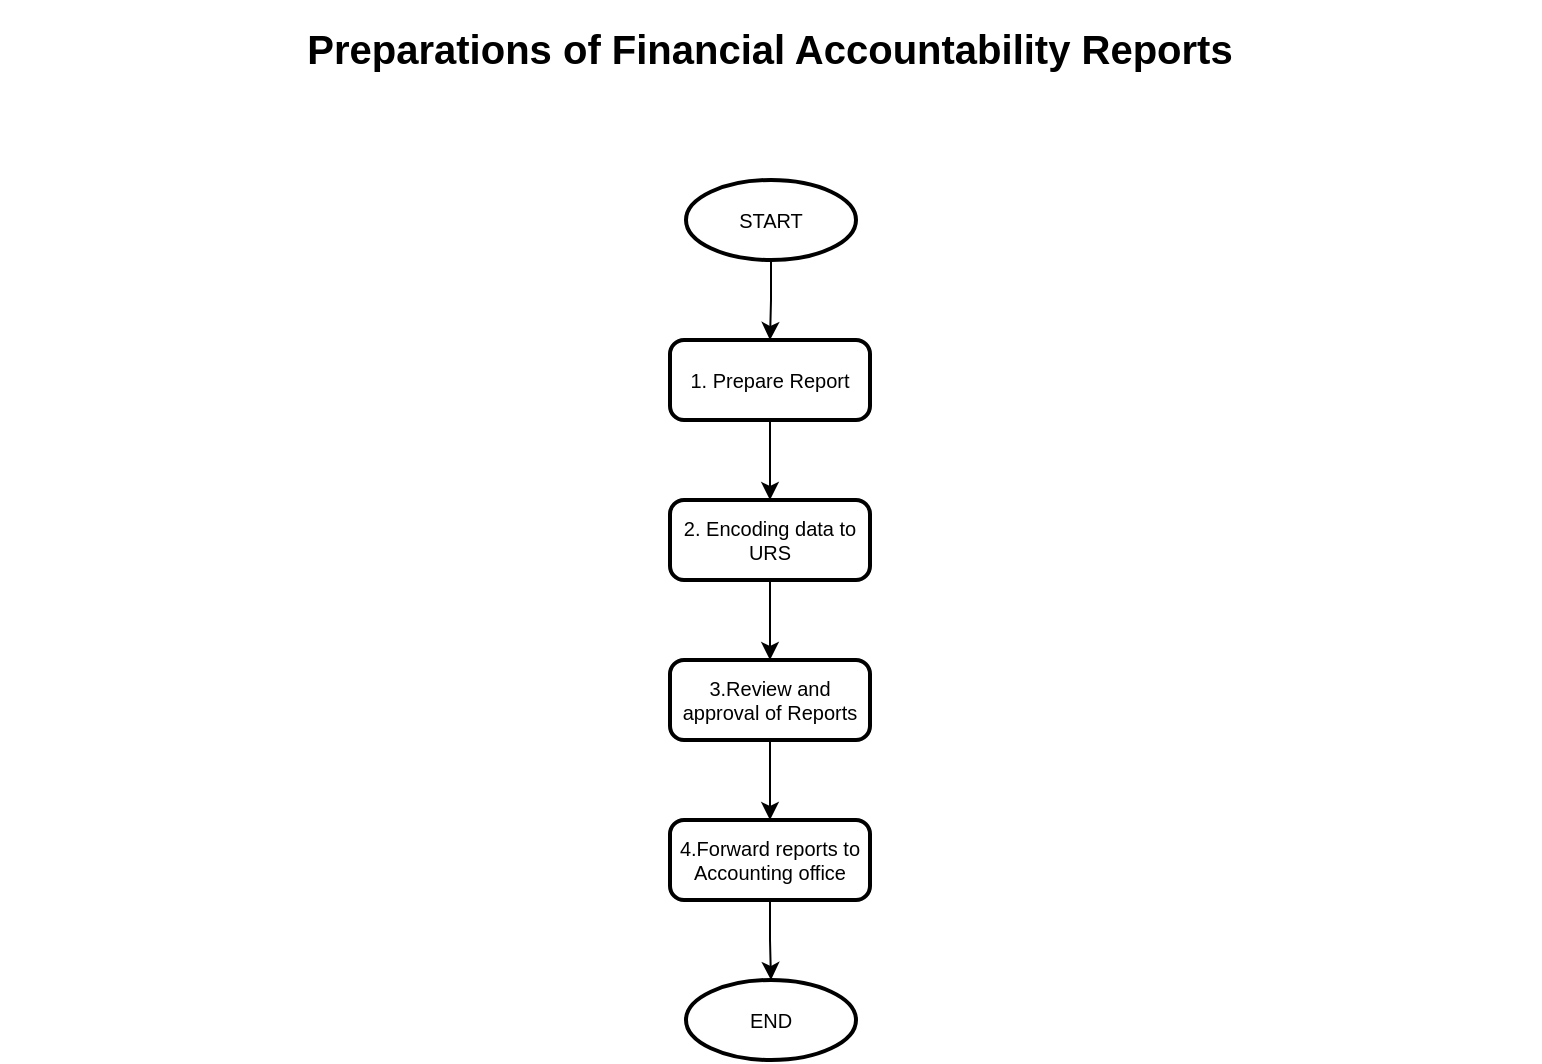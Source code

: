 <mxfile version="20.1.1" type="github" pages="5">
  <diagram id="ffldiTkn9KKdRfjbwwl2" name="Preparations of Financial Accountability Reports">
    <mxGraphModel dx="1422" dy="754" grid="1" gridSize="10" guides="1" tooltips="1" connect="1" arrows="1" fold="1" page="1" pageScale="1" pageWidth="850" pageHeight="1100" math="0" shadow="0">
      <root>
        <mxCell id="0" />
        <mxCell id="1" parent="0" />
        <mxCell id="nK3BBAztnljaZ44SXew8-1" value="&lt;h1&gt;Preparations of Financial Accountability Reports&lt;/h1&gt;" style="text;html=1;strokeColor=none;fillColor=none;spacing=5;spacingTop=-20;whiteSpace=wrap;overflow=hidden;rounded=0;fontSize=10;align=center;" parent="1" vertex="1">
          <mxGeometry x="40" y="40" width="770" height="60" as="geometry" />
        </mxCell>
        <mxCell id="nK3BBAztnljaZ44SXew8-2" value="" style="edgeStyle=orthogonalEdgeStyle;rounded=0;orthogonalLoop=1;jettySize=auto;html=1;fontSize=10;" parent="1" source="nK3BBAztnljaZ44SXew8-3" target="nK3BBAztnljaZ44SXew8-5" edge="1">
          <mxGeometry relative="1" as="geometry" />
        </mxCell>
        <mxCell id="nK3BBAztnljaZ44SXew8-3" value="START" style="strokeWidth=2;html=1;shape=mxgraph.flowchart.start_1;whiteSpace=wrap;fontSize=10;" parent="1" vertex="1">
          <mxGeometry x="383" y="120" width="85" height="40" as="geometry" />
        </mxCell>
        <mxCell id="nK3BBAztnljaZ44SXew8-4" value="" style="edgeStyle=orthogonalEdgeStyle;rounded=0;orthogonalLoop=1;jettySize=auto;html=1;fontSize=10;" parent="1" source="nK3BBAztnljaZ44SXew8-5" target="nK3BBAztnljaZ44SXew8-7" edge="1">
          <mxGeometry relative="1" as="geometry" />
        </mxCell>
        <mxCell id="nK3BBAztnljaZ44SXew8-5" value="1. Prepare Report" style="rounded=1;whiteSpace=wrap;html=1;absoluteArcSize=1;arcSize=14;strokeWidth=2;fontSize=10;" parent="1" vertex="1">
          <mxGeometry x="375" y="200" width="100" height="40" as="geometry" />
        </mxCell>
        <mxCell id="nK3BBAztnljaZ44SXew8-6" value="" style="edgeStyle=orthogonalEdgeStyle;rounded=0;orthogonalLoop=1;jettySize=auto;html=1;fontSize=10;" parent="1" source="nK3BBAztnljaZ44SXew8-7" target="nK3BBAztnljaZ44SXew8-9" edge="1">
          <mxGeometry relative="1" as="geometry" />
        </mxCell>
        <mxCell id="nK3BBAztnljaZ44SXew8-7" value="2. Encoding data to URS" style="rounded=1;whiteSpace=wrap;html=1;absoluteArcSize=1;arcSize=14;strokeWidth=2;fontSize=10;" parent="1" vertex="1">
          <mxGeometry x="375" y="280" width="100" height="40" as="geometry" />
        </mxCell>
        <mxCell id="nK3BBAztnljaZ44SXew8-8" value="" style="edgeStyle=orthogonalEdgeStyle;rounded=0;orthogonalLoop=1;jettySize=auto;html=1;fontSize=10;" parent="1" source="nK3BBAztnljaZ44SXew8-9" target="nK3BBAztnljaZ44SXew8-11" edge="1">
          <mxGeometry relative="1" as="geometry" />
        </mxCell>
        <mxCell id="nK3BBAztnljaZ44SXew8-9" value="3.Review and approval of Reports" style="rounded=1;whiteSpace=wrap;html=1;absoluteArcSize=1;arcSize=14;strokeWidth=2;fontSize=10;" parent="1" vertex="1">
          <mxGeometry x="375" y="360" width="100" height="40" as="geometry" />
        </mxCell>
        <mxCell id="nK3BBAztnljaZ44SXew8-10" value="" style="edgeStyle=orthogonalEdgeStyle;rounded=0;orthogonalLoop=1;jettySize=auto;html=1;fontSize=10;" parent="1" source="nK3BBAztnljaZ44SXew8-11" target="nK3BBAztnljaZ44SXew8-12" edge="1">
          <mxGeometry relative="1" as="geometry" />
        </mxCell>
        <mxCell id="nK3BBAztnljaZ44SXew8-11" value="4.Forward reports to Accounting office" style="rounded=1;whiteSpace=wrap;html=1;absoluteArcSize=1;arcSize=14;strokeWidth=2;fontSize=10;" parent="1" vertex="1">
          <mxGeometry x="375" y="440" width="100" height="40" as="geometry" />
        </mxCell>
        <mxCell id="nK3BBAztnljaZ44SXew8-12" value="END" style="strokeWidth=2;html=1;shape=mxgraph.flowchart.start_1;whiteSpace=wrap;fontSize=10;" parent="1" vertex="1">
          <mxGeometry x="383" y="520" width="85" height="40" as="geometry" />
        </mxCell>
      </root>
    </mxGraphModel>
  </diagram>
  <diagram id="hNX0t5sDPNBhHfxtsSVg" name="Prepare Report">
    <mxGraphModel dx="1422" dy="754" grid="1" gridSize="10" guides="1" tooltips="1" connect="1" arrows="1" fold="1" page="1" pageScale="1" pageWidth="850" pageHeight="1100" math="0" shadow="0">
      <root>
        <mxCell id="0" />
        <mxCell id="1" parent="0" />
        <mxCell id="djF0-oDnAQlVDyP_Gy3I-1" value="&lt;h1&gt;Prepare Report&lt;/h1&gt;" style="text;html=1;strokeColor=none;fillColor=none;spacing=5;spacingTop=-20;whiteSpace=wrap;overflow=hidden;rounded=0;fontSize=10;align=center;" parent="1" vertex="1">
          <mxGeometry x="40" y="40" width="770" height="60" as="geometry" />
        </mxCell>
        <mxCell id="vr3Bf8pgGqk-lP3qu1IN-5" value="" style="edgeStyle=orthogonalEdgeStyle;rounded=0;orthogonalLoop=1;jettySize=auto;html=1;" parent="1" source="Z1AFW4JJqmDIx2wYdR5V-1" target="vr3Bf8pgGqk-lP3qu1IN-4" edge="1">
          <mxGeometry relative="1" as="geometry" />
        </mxCell>
        <mxCell id="vr3Bf8pgGqk-lP3qu1IN-20" style="edgeStyle=orthogonalEdgeStyle;rounded=0;orthogonalLoop=1;jettySize=auto;html=1;entryX=0.5;entryY=0;entryDx=0;entryDy=0;entryPerimeter=0;" parent="1" source="Z1AFW4JJqmDIx2wYdR5V-1" target="vr3Bf8pgGqk-lP3qu1IN-16" edge="1">
          <mxGeometry relative="1" as="geometry" />
        </mxCell>
        <mxCell id="Z1AFW4JJqmDIx2wYdR5V-1" value="START" style="strokeWidth=2;html=1;shape=mxgraph.flowchart.start_1;whiteSpace=wrap;fontSize=10;" parent="1" vertex="1">
          <mxGeometry x="383" y="150" width="85" height="40" as="geometry" />
        </mxCell>
        <mxCell id="vr3Bf8pgGqk-lP3qu1IN-7" value="" style="edgeStyle=orthogonalEdgeStyle;rounded=0;orthogonalLoop=1;jettySize=auto;html=1;" parent="1" source="vr3Bf8pgGqk-lP3qu1IN-1" target="vr3Bf8pgGqk-lP3qu1IN-3" edge="1">
          <mxGeometry relative="1" as="geometry" />
        </mxCell>
        <mxCell id="vr3Bf8pgGqk-lP3qu1IN-1" value="Reporting officer A prepare reports" style="shape=trapezoid;perimeter=trapezoidPerimeter;whiteSpace=wrap;html=1;fixedSize=1;fontSize=10;strokeWidth=2;direction=west;" parent="1" vertex="1">
          <mxGeometry x="107.5" y="350" width="120" height="60" as="geometry" />
        </mxCell>
        <mxCell id="vr3Bf8pgGqk-lP3qu1IN-21" style="edgeStyle=orthogonalEdgeStyle;rounded=0;orthogonalLoop=1;jettySize=auto;html=1;entryX=0;entryY=0.5;entryDx=0;entryDy=0;entryPerimeter=0;" parent="1" source="vr3Bf8pgGqk-lP3qu1IN-3" target="vr3Bf8pgGqk-lP3qu1IN-17" edge="1">
          <mxGeometry relative="1" as="geometry">
            <Array as="points">
              <mxPoint x="160" y="620" />
            </Array>
          </mxGeometry>
        </mxCell>
        <mxCell id="vr3Bf8pgGqk-lP3qu1IN-3" value="&lt;ul&gt;&lt;li&gt;Financial Accountability &lt;br&gt;Reports(FAR) - FAR No.1&lt;/li&gt;&lt;li&gt;FAR No. 1 A&lt;/li&gt;&lt;li&gt;FAR No. 1 B&lt;span style=&quot;color: rgba(0, 0, 0, 0); font-family: monospace; font-size: 0px;&quot;&gt;%3CmxGraphModel%3E%3Croot%3E%3CmxCell%20id%3D%220%22%2F%3E%3CmxCell%20id%3D%221%22%20parent%3D%220%22%2F%3E%3CmxCell%20id%3D%222%22%20value%3D%22START%22%20style%3D%22strokeWidth%3D2%3Bhtml%3D1%3Bshape%3Dmxgraph.flowchart.start_1%3BwhiteSpace%3Dwrap%3BfontSize%3D10%3B%22%20vertex%3D%221%22%20parent%3D%221%22%3E%3CmxGeometry%20x%3D%22383%22%20y%3D%22120%22%20width%3D%2285%22%20height%3D%2240%22%20as%3D%22geometry%22%2F%3E%3C%2FmxCell%3E%3C%2Froot%3E%3C%2FmxGraphModel%3E&lt;/span&gt;&lt;/li&gt;&lt;/ul&gt;" style="strokeWidth=2;html=1;shape=mxgraph.flowchart.multi-document;whiteSpace=wrap;align=left;" parent="1" vertex="1">
          <mxGeometry x="60" y="450" width="213.5" height="100" as="geometry" />
        </mxCell>
        <mxCell id="vr3Bf8pgGqk-lP3qu1IN-6" value="" style="edgeStyle=orthogonalEdgeStyle;rounded=0;orthogonalLoop=1;jettySize=auto;html=1;" parent="1" source="vr3Bf8pgGqk-lP3qu1IN-4" target="vr3Bf8pgGqk-lP3qu1IN-1" edge="1">
          <mxGeometry relative="1" as="geometry" />
        </mxCell>
        <mxCell id="vr3Bf8pgGqk-lP3qu1IN-4" value="SAODB,RAPAL,RAOD" style="strokeWidth=2;html=1;shape=mxgraph.flowchart.multi-document;whiteSpace=wrap;verticalAlign=middle;align=center;" parent="1" vertex="1">
          <mxGeometry x="84.25" y="230" width="166.5" height="80" as="geometry" />
        </mxCell>
        <mxCell id="vr3Bf8pgGqk-lP3qu1IN-12" value="" style="edgeStyle=orthogonalEdgeStyle;rounded=0;orthogonalLoop=1;jettySize=auto;html=1;" parent="1" source="vr3Bf8pgGqk-lP3qu1IN-13" edge="1">
          <mxGeometry relative="1" as="geometry">
            <mxPoint x="672.55" y="450" as="targetPoint" />
          </mxGeometry>
        </mxCell>
        <mxCell id="vr3Bf8pgGqk-lP3qu1IN-13" value="Reporting Officer B prepare reports" style="shape=trapezoid;perimeter=trapezoidPerimeter;whiteSpace=wrap;html=1;fixedSize=1;fontSize=10;strokeWidth=2;direction=west;" parent="1" vertex="1">
          <mxGeometry x="613.25" y="350" width="120" height="60" as="geometry" />
        </mxCell>
        <mxCell id="vr3Bf8pgGqk-lP3qu1IN-15" value="" style="edgeStyle=orthogonalEdgeStyle;rounded=0;orthogonalLoop=1;jettySize=auto;html=1;" parent="1" source="vr3Bf8pgGqk-lP3qu1IN-16" target="vr3Bf8pgGqk-lP3qu1IN-13" edge="1">
          <mxGeometry relative="1" as="geometry" />
        </mxCell>
        <mxCell id="vr3Bf8pgGqk-lP3qu1IN-16" value="RBUD,RROR" style="strokeWidth=2;html=1;shape=mxgraph.flowchart.multi-document;whiteSpace=wrap;verticalAlign=middle;align=center;" parent="1" vertex="1">
          <mxGeometry x="590" y="230" width="166.5" height="80" as="geometry" />
        </mxCell>
        <mxCell id="vr3Bf8pgGqk-lP3qu1IN-17" value="END" style="strokeWidth=2;html=1;shape=mxgraph.flowchart.start_1;whiteSpace=wrap;fontSize=10;" parent="1" vertex="1">
          <mxGeometry x="383" y="600" width="85" height="40" as="geometry" />
        </mxCell>
        <mxCell id="vr3Bf8pgGqk-lP3qu1IN-23" style="edgeStyle=orthogonalEdgeStyle;rounded=0;orthogonalLoop=1;jettySize=auto;html=1;" parent="1" source="vr3Bf8pgGqk-lP3qu1IN-22" edge="1">
          <mxGeometry relative="1" as="geometry">
            <mxPoint x="470" y="620" as="targetPoint" />
            <Array as="points">
              <mxPoint x="670" y="620" />
            </Array>
          </mxGeometry>
        </mxCell>
        <mxCell id="vr3Bf8pgGqk-lP3qu1IN-22" value="&lt;ul&gt;&lt;li&gt;FAR No. 2 A&lt;/li&gt;&lt;li&gt;FAR No.1-C&lt;/li&gt;&lt;li&gt;FAR No.6&lt;/li&gt;&lt;/ul&gt;" style="strokeWidth=2;html=1;shape=mxgraph.flowchart.multi-document;whiteSpace=wrap;align=left;" parent="1" vertex="1">
          <mxGeometry x="596.5" y="450" width="153.5" height="100" as="geometry" />
        </mxCell>
      </root>
    </mxGraphModel>
  </diagram>
  <diagram id="4X3HByEnq9atPXqAKG-o" name="Encoding of data to URS">
    <mxGraphModel dx="1422" dy="754" grid="1" gridSize="10" guides="1" tooltips="1" connect="1" arrows="1" fold="1" page="1" pageScale="1" pageWidth="850" pageHeight="1100" math="0" shadow="0">
      <root>
        <mxCell id="0" />
        <mxCell id="1" parent="0" />
        <mxCell id="JKaFuh78sBB5WHeBH_Gw-1" value="&lt;h1&gt;Encoding of data to URS&lt;/h1&gt;" style="text;html=1;strokeColor=none;fillColor=none;spacing=5;spacingTop=-20;whiteSpace=wrap;overflow=hidden;rounded=0;fontSize=10;align=center;" parent="1" vertex="1">
          <mxGeometry x="40" y="40" width="770" height="60" as="geometry" />
        </mxCell>
        <mxCell id="Qs4vKYfW3ruhJfs4tc87-3" style="edgeStyle=orthogonalEdgeStyle;rounded=0;orthogonalLoop=1;jettySize=auto;html=1;" parent="1" source="JKaFuh78sBB5WHeBH_Gw-2" target="Qs4vKYfW3ruhJfs4tc87-1" edge="1">
          <mxGeometry relative="1" as="geometry" />
        </mxCell>
        <mxCell id="Qs4vKYfW3ruhJfs4tc87-4" style="edgeStyle=orthogonalEdgeStyle;rounded=0;orthogonalLoop=1;jettySize=auto;html=1;entryX=0.521;entryY=0.1;entryDx=0;entryDy=0;entryPerimeter=0;" parent="1" source="JKaFuh78sBB5WHeBH_Gw-2" target="Qs4vKYfW3ruhJfs4tc87-2" edge="1">
          <mxGeometry relative="1" as="geometry" />
        </mxCell>
        <mxCell id="JKaFuh78sBB5WHeBH_Gw-2" value="START" style="strokeWidth=2;html=1;shape=mxgraph.flowchart.start_1;whiteSpace=wrap;fontSize=10;" parent="1" vertex="1">
          <mxGeometry x="383" y="120" width="85" height="40" as="geometry" />
        </mxCell>
        <mxCell id="ddRw3v5pMS4OvuTsewNY-3" style="edgeStyle=orthogonalEdgeStyle;rounded=0;orthogonalLoop=1;jettySize=auto;html=1;" parent="1" source="Qs4vKYfW3ruhJfs4tc87-1" target="X57IbKvWO4P6NCfngf-Q-1" edge="1">
          <mxGeometry relative="1" as="geometry" />
        </mxCell>
        <mxCell id="Qs4vKYfW3ruhJfs4tc87-1" value="&lt;ul&gt;&lt;li&gt;Financial Accountability &lt;br&gt;Reports(FAR) - FAR No.1&lt;/li&gt;&lt;li&gt;FAR No. 1 A&lt;/li&gt;&lt;li&gt;FAR No. 1 B&lt;span style=&quot;color: rgba(0, 0, 0, 0); font-family: monospace; font-size: 0px;&quot;&gt;%3CmxGraphModel%3E%3Croot%3E%3CmxCell%20id%3D%220%22%2F%3E%3CmxCell%20id%3D%221%22%20parent%3D%220%22%2F%3E%3CmxCell%20id%3D%222%22%20value%3D%22START%22%20style%3D%22strokeWidth%3D2%3Bhtml%3D1%3Bshape%3Dmxgraph.flowchart.start_1%3BwhiteSpace%3Dwrap%3BfontSize%3D10%3B%22%20vertex%3D%221%22%20parent%3D%221%22%3E%3CmxGeometry%20x%3D%22383%22%20y%3D%22120%22%20width%3D%2285%22%20height%3D%2240%22%20as%3D%22geometry%22%2F%3E%3C%2FmxCell%3E%3C%2Froot%3E%3C%2FmxGraphModel%3E&lt;/span&gt;&lt;/li&gt;&lt;/ul&gt;" style="strokeWidth=2;html=1;shape=mxgraph.flowchart.multi-document;whiteSpace=wrap;align=left;" parent="1" vertex="1">
          <mxGeometry x="169.5" y="200" width="213.5" height="100" as="geometry" />
        </mxCell>
        <mxCell id="ddRw3v5pMS4OvuTsewNY-4" style="edgeStyle=orthogonalEdgeStyle;rounded=0;orthogonalLoop=1;jettySize=auto;html=1;" parent="1" source="Qs4vKYfW3ruhJfs4tc87-2" target="X57IbKvWO4P6NCfngf-Q-1" edge="1">
          <mxGeometry relative="1" as="geometry" />
        </mxCell>
        <mxCell id="Qs4vKYfW3ruhJfs4tc87-2" value="&lt;ul&gt;&lt;li&gt;FAR No. 2 A&lt;/li&gt;&lt;li&gt;FAR No.1-C&lt;/li&gt;&lt;li&gt;FAR No.6&lt;/li&gt;&lt;/ul&gt;" style="strokeWidth=2;html=1;shape=mxgraph.flowchart.multi-document;whiteSpace=wrap;align=left;" parent="1" vertex="1">
          <mxGeometry x="468" y="200" width="153.5" height="100" as="geometry" />
        </mxCell>
        <mxCell id="ddRw3v5pMS4OvuTsewNY-2" value="" style="edgeStyle=orthogonalEdgeStyle;rounded=0;orthogonalLoop=1;jettySize=auto;html=1;" parent="1" source="X57IbKvWO4P6NCfngf-Q-1" target="ddRw3v5pMS4OvuTsewNY-1" edge="1">
          <mxGeometry relative="1" as="geometry" />
        </mxCell>
        <mxCell id="ddRw3v5pMS4OvuTsewNY-6" value="" style="edgeStyle=orthogonalEdgeStyle;rounded=0;orthogonalLoop=1;jettySize=auto;html=1;" parent="1" source="X57IbKvWO4P6NCfngf-Q-1" target="ddRw3v5pMS4OvuTsewNY-5" edge="1">
          <mxGeometry relative="1" as="geometry" />
        </mxCell>
        <mxCell id="X57IbKvWO4P6NCfngf-Q-1" value="Reporting Officers encode the data in the URS" style="html=1;strokeWidth=2;shape=manualInput;whiteSpace=wrap;rounded=1;size=26;arcSize=11;verticalAlign=bottom;" parent="1" vertex="1">
          <mxGeometry x="363" y="345" width="125" height="70" as="geometry" />
        </mxCell>
        <mxCell id="ddRw3v5pMS4OvuTsewNY-1" value="URS (Unified Reporting System)" style="strokeWidth=2;html=1;shape=mxgraph.flowchart.stored_data;whiteSpace=wrap;" parent="1" vertex="1">
          <mxGeometry x="550" y="350" width="120" height="60" as="geometry" />
        </mxCell>
        <mxCell id="ddRw3v5pMS4OvuTsewNY-8" value="" style="edgeStyle=orthogonalEdgeStyle;rounded=0;orthogonalLoop=1;jettySize=auto;html=1;" parent="1" source="ddRw3v5pMS4OvuTsewNY-5" target="ddRw3v5pMS4OvuTsewNY-7" edge="1">
          <mxGeometry relative="1" as="geometry" />
        </mxCell>
        <mxCell id="ddRw3v5pMS4OvuTsewNY-5" value="Informs Accounting Office to complete data needed in the URS" style="verticalLabelPosition=middle;verticalAlign=middle;html=1;shape=trapezoid;perimeter=trapezoidPerimeter;whiteSpace=wrap;size=0.23;arcSize=10;flipV=1;labelPosition=center;align=center;fillColor=#e1d5e7;strokeColor=#9673a6;" parent="1" vertex="1">
          <mxGeometry x="310.5" y="470" width="230" height="70" as="geometry" />
        </mxCell>
        <mxCell id="ddRw3v5pMS4OvuTsewNY-7" value="END" style="strokeWidth=2;html=1;shape=mxgraph.flowchart.start_1;whiteSpace=wrap;fontSize=10;" parent="1" vertex="1">
          <mxGeometry x="383" y="580" width="85" height="40" as="geometry" />
        </mxCell>
        <mxCell id="ddRw3v5pMS4OvuTsewNY-10" value="" style="edgeStyle=orthogonalEdgeStyle;rounded=0;orthogonalLoop=1;jettySize=auto;html=1;" parent="1" source="ddRw3v5pMS4OvuTsewNY-9" target="ddRw3v5pMS4OvuTsewNY-5" edge="1">
          <mxGeometry relative="1" as="geometry" />
        </mxCell>
        <mxCell id="ddRw3v5pMS4OvuTsewNY-9" value="" style="strokeWidth=2;html=1;shape=mxgraph.flowchart.annotation_2;align=left;labelPosition=right;pointerEvents=1;" parent="1" vertex="1">
          <mxGeometry x="550" y="440" width="50" height="130" as="geometry" />
        </mxCell>
        <mxCell id="ddRw3v5pMS4OvuTsewNY-11" value="&lt;ul&gt;&lt;li&gt;Steps of encoding of data to URS - Refer to the Unified Reporting System Quick User Guide&lt;/li&gt;&lt;/ul&gt;" style="text;html=1;strokeColor=#9673a6;fillColor=#e1d5e7;align=left;verticalAlign=middle;whiteSpace=wrap;rounded=0;" parent="1" vertex="1">
          <mxGeometry x="580" y="450" width="260" height="65" as="geometry" />
        </mxCell>
        <mxCell id="K9rYx0F77UJxiH1cJOYf-1" value="&lt;ul style=&quot;text-align: left;&quot;&gt;&lt;li&gt;Refer to Booking Financial Transactions and Submission of Financial Reports Procedure&lt;/li&gt;&lt;/ul&gt;" style="text;html=1;strokeColor=none;fillColor=none;align=center;verticalAlign=middle;whiteSpace=wrap;rounded=0;" vertex="1" parent="1">
          <mxGeometry x="560" y="510" width="280" height="70" as="geometry" />
        </mxCell>
      </root>
    </mxGraphModel>
  </diagram>
  <diagram id="VTFAJ2JaxI0PK_9Ly-v-" name="Review and Approval of Reports">
    <mxGraphModel dx="1673" dy="887" grid="1" gridSize="10" guides="1" tooltips="1" connect="1" arrows="1" fold="1" page="1" pageScale="1" pageWidth="850" pageHeight="1100" math="0" shadow="0">
      <root>
        <mxCell id="0" />
        <mxCell id="1" parent="0" />
        <mxCell id="4Y9E8vktefWTgB64Fjwy-1" value="&lt;h1&gt;Review and Approval of Reports&lt;/h1&gt;" style="text;html=1;strokeColor=none;fillColor=none;spacing=5;spacingTop=-20;whiteSpace=wrap;overflow=hidden;rounded=0;fontSize=10;align=center;" vertex="1" parent="1">
          <mxGeometry x="40" y="40" width="770" height="60" as="geometry" />
        </mxCell>
        <mxCell id="4Y9E8vktefWTgB64Fjwy-4" value="" style="edgeStyle=orthogonalEdgeStyle;rounded=0;orthogonalLoop=1;jettySize=auto;html=1;" edge="1" parent="1" source="4Y9E8vktefWTgB64Fjwy-2" target="4Y9E8vktefWTgB64Fjwy-3">
          <mxGeometry relative="1" as="geometry" />
        </mxCell>
        <mxCell id="4Y9E8vktefWTgB64Fjwy-2" value="START" style="strokeWidth=2;html=1;shape=mxgraph.flowchart.start_1;whiteSpace=wrap;fontSize=10;" vertex="1" parent="1">
          <mxGeometry x="383" y="120" width="85" height="40" as="geometry" />
        </mxCell>
        <mxCell id="CAPQ1BzGVPU-e7NiDH_I-3" value="" style="edgeStyle=orthogonalEdgeStyle;rounded=0;orthogonalLoop=1;jettySize=auto;html=1;" edge="1" parent="1" source="4Y9E8vktefWTgB64Fjwy-3" target="CAPQ1BzGVPU-e7NiDH_I-2">
          <mxGeometry relative="1" as="geometry" />
        </mxCell>
        <mxCell id="4Y9E8vktefWTgB64Fjwy-3" value="Data in Unified Reporting System&lt;br&gt;(URS)" style="shape=parallelogram;html=1;strokeWidth=2;perimeter=parallelogramPerimeter;whiteSpace=wrap;rounded=1;arcSize=12;size=0.23;" vertex="1" parent="1">
          <mxGeometry x="290" y="200" width="270" height="60" as="geometry" />
        </mxCell>
        <mxCell id="CAPQ1BzGVPU-e7NiDH_I-9" value="" style="edgeStyle=orthogonalEdgeStyle;rounded=0;orthogonalLoop=1;jettySize=auto;html=1;" edge="1" parent="1" source="CAPQ1BzGVPU-e7NiDH_I-2" target="CAPQ1BzGVPU-e7NiDH_I-4">
          <mxGeometry relative="1" as="geometry" />
        </mxCell>
        <mxCell id="CAPQ1BzGVPU-e7NiDH_I-2" value="Reporting officers generate fully accomplished reports" style="shape=trapezoid;perimeter=trapezoidPerimeter;whiteSpace=wrap;html=1;fixedSize=1;strokeWidth=2;rounded=1;arcSize=12;direction=west;" vertex="1" parent="1">
          <mxGeometry x="328" y="300" width="195" height="70" as="geometry" />
        </mxCell>
        <mxCell id="CAPQ1BzGVPU-e7NiDH_I-10" value="" style="edgeStyle=orthogonalEdgeStyle;rounded=0;orthogonalLoop=1;jettySize=auto;html=1;" edge="1" parent="1" source="CAPQ1BzGVPU-e7NiDH_I-4" target="CAPQ1BzGVPU-e7NiDH_I-5">
          <mxGeometry relative="1" as="geometry" />
        </mxCell>
        <mxCell id="CAPQ1BzGVPU-e7NiDH_I-4" value="Initials below name of SAO" style="shape=trapezoid;perimeter=trapezoidPerimeter;whiteSpace=wrap;html=1;fixedSize=1;strokeWidth=2;rounded=1;arcSize=12;direction=west;" vertex="1" parent="1">
          <mxGeometry x="328" y="410" width="195" height="70" as="geometry" />
        </mxCell>
        <mxCell id="CAPQ1BzGVPU-e7NiDH_I-11" value="" style="edgeStyle=orthogonalEdgeStyle;rounded=0;orthogonalLoop=1;jettySize=auto;html=1;" edge="1" parent="1" source="CAPQ1BzGVPU-e7NiDH_I-5" target="CAPQ1BzGVPU-e7NiDH_I-6">
          <mxGeometry relative="1" as="geometry" />
        </mxCell>
        <mxCell id="CAPQ1BzGVPU-e7NiDH_I-5" value="Forwards to AO V for review&lt;br&gt;and initials" style="shape=trapezoid;perimeter=trapezoidPerimeter;whiteSpace=wrap;html=1;fixedSize=1;strokeWidth=2;rounded=1;arcSize=12;direction=west;" vertex="1" parent="1">
          <mxGeometry x="328" y="520" width="195" height="70" as="geometry" />
        </mxCell>
        <mxCell id="CAPQ1BzGVPU-e7NiDH_I-12" value="" style="edgeStyle=orthogonalEdgeStyle;rounded=0;orthogonalLoop=1;jettySize=auto;html=1;" edge="1" parent="1" source="CAPQ1BzGVPU-e7NiDH_I-6" target="CAPQ1BzGVPU-e7NiDH_I-7">
          <mxGeometry relative="1" as="geometry" />
        </mxCell>
        <mxCell id="CAPQ1BzGVPU-e7NiDH_I-6" value="SAO shall affix signature on the reports and forwards to Processing Clerk B" style="shape=trapezoid;perimeter=trapezoidPerimeter;whiteSpace=wrap;html=1;fixedSize=1;strokeWidth=2;rounded=1;arcSize=12;direction=west;" vertex="1" parent="1">
          <mxGeometry x="328" y="640" width="195" height="70" as="geometry" />
        </mxCell>
        <mxCell id="CAPQ1BzGVPU-e7NiDH_I-7" value="END" style="strokeWidth=2;html=1;shape=mxgraph.flowchart.start_1;whiteSpace=wrap;fontSize=10;" vertex="1" parent="1">
          <mxGeometry x="383" y="760" width="85" height="40" as="geometry" />
        </mxCell>
        <mxCell id="CAPQ1BzGVPU-e7NiDH_I-8" style="edgeStyle=orthogonalEdgeStyle;rounded=0;orthogonalLoop=1;jettySize=auto;html=1;exitX=0.5;exitY=1;exitDx=0;exitDy=0;exitPerimeter=0;" edge="1" parent="1" source="CAPQ1BzGVPU-e7NiDH_I-7" target="CAPQ1BzGVPU-e7NiDH_I-7">
          <mxGeometry relative="1" as="geometry" />
        </mxCell>
      </root>
    </mxGraphModel>
  </diagram>
  <diagram id="y2DI_Nz7UCQvOwnrBEmm" name="Forwards to Accounting Office">
    <mxGraphModel dx="1422" dy="754" grid="1" gridSize="10" guides="1" tooltips="1" connect="1" arrows="1" fold="1" page="1" pageScale="1" pageWidth="850" pageHeight="1100" math="0" shadow="0">
      <root>
        <mxCell id="0" />
        <mxCell id="1" parent="0" />
        <mxCell id="pIL59QYj3LGMSyfsJFNX-1" value="&lt;h1&gt;Forwards to Accounting Office&lt;/h1&gt;" style="text;html=1;strokeColor=none;fillColor=none;spacing=5;spacingTop=-20;whiteSpace=wrap;overflow=hidden;rounded=0;fontSize=10;align=center;" vertex="1" parent="1">
          <mxGeometry x="40" y="40" width="770" height="60" as="geometry" />
        </mxCell>
        <mxCell id="pIL59QYj3LGMSyfsJFNX-2" value="" style="edgeStyle=orthogonalEdgeStyle;rounded=0;orthogonalLoop=1;jettySize=auto;html=1;" edge="1" parent="1" source="pIL59QYj3LGMSyfsJFNX-3">
          <mxGeometry relative="1" as="geometry">
            <mxPoint x="425" y="200" as="targetPoint" />
          </mxGeometry>
        </mxCell>
        <mxCell id="pIL59QYj3LGMSyfsJFNX-3" value="START" style="strokeWidth=2;html=1;shape=mxgraph.flowchart.start_1;whiteSpace=wrap;fontSize=10;" vertex="1" parent="1">
          <mxGeometry x="383" y="120" width="85" height="40" as="geometry" />
        </mxCell>
        <mxCell id="pIL59QYj3LGMSyfsJFNX-4" value="" style="edgeStyle=orthogonalEdgeStyle;rounded=0;orthogonalLoop=1;jettySize=auto;html=1;" edge="1" parent="1" target="pIL59QYj3LGMSyfsJFNX-7">
          <mxGeometry relative="1" as="geometry">
            <mxPoint x="425" y="260" as="sourcePoint" />
          </mxGeometry>
        </mxCell>
        <mxCell id="pIL59QYj3LGMSyfsJFNX-6" value="" style="edgeStyle=orthogonalEdgeStyle;rounded=0;orthogonalLoop=1;jettySize=auto;html=1;" edge="1" parent="1" source="pIL59QYj3LGMSyfsJFNX-7" target="pIL59QYj3LGMSyfsJFNX-9">
          <mxGeometry relative="1" as="geometry" />
        </mxCell>
        <mxCell id="pIL59QYj3LGMSyfsJFNX-7" value="Processing Clerk B shall forward reports to Accounting Office for consideration" style="shape=trapezoid;perimeter=trapezoidPerimeter;whiteSpace=wrap;html=1;fixedSize=1;strokeWidth=2;rounded=1;arcSize=12;direction=west;fillColor=#e1d5e7;strokeColor=#9673a6;" vertex="1" parent="1">
          <mxGeometry x="328" y="300" width="195" height="70" as="geometry" />
        </mxCell>
        <mxCell id="pIL59QYj3LGMSyfsJFNX-8" value="" style="edgeStyle=orthogonalEdgeStyle;rounded=0;orthogonalLoop=1;jettySize=auto;html=1;" edge="1" parent="1" source="pIL59QYj3LGMSyfsJFNX-9">
          <mxGeometry relative="1" as="geometry">
            <mxPoint x="425.5" y="520" as="targetPoint" />
          </mxGeometry>
        </mxCell>
        <mxCell id="pIL59QYj3LGMSyfsJFNX-9" value="Submit to DBM" style="shape=trapezoid;perimeter=trapezoidPerimeter;whiteSpace=wrap;html=1;fixedSize=1;strokeWidth=2;rounded=1;arcSize=12;direction=west;" vertex="1" parent="1">
          <mxGeometry x="328" y="410" width="195" height="70" as="geometry" />
        </mxCell>
        <mxCell id="pIL59QYj3LGMSyfsJFNX-14" value="END" style="strokeWidth=2;html=1;shape=mxgraph.flowchart.start_1;whiteSpace=wrap;fontSize=10;" vertex="1" parent="1">
          <mxGeometry x="383" y="520" width="85" height="40" as="geometry" />
        </mxCell>
        <mxCell id="pIL59QYj3LGMSyfsJFNX-15" style="edgeStyle=orthogonalEdgeStyle;rounded=0;orthogonalLoop=1;jettySize=auto;html=1;exitX=0.5;exitY=1;exitDx=0;exitDy=0;exitPerimeter=0;" edge="1" parent="1" source="pIL59QYj3LGMSyfsJFNX-14" target="pIL59QYj3LGMSyfsJFNX-14">
          <mxGeometry relative="1" as="geometry" />
        </mxCell>
        <mxCell id="pIL59QYj3LGMSyfsJFNX-16" value="Financial Accountability Reports" style="strokeWidth=2;html=1;shape=mxgraph.flowchart.document2;whiteSpace=wrap;size=0.25;verticalAlign=top;" vertex="1" parent="1">
          <mxGeometry x="375.5" y="190" width="100" height="70" as="geometry" />
        </mxCell>
      </root>
    </mxGraphModel>
  </diagram>
</mxfile>
